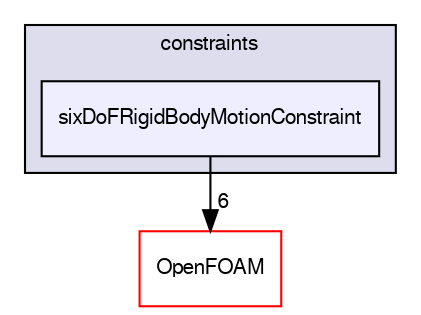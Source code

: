 digraph "src/sixDoFRigidBodyMotion/sixDoFRigidBodyMotion/constraints/sixDoFRigidBodyMotionConstraint" {
  bgcolor=transparent;
  compound=true
  node [ fontsize="10", fontname="FreeSans"];
  edge [ labelfontsize="10", labelfontname="FreeSans"];
  subgraph clusterdir_a3fa1b3e93b4dbff76eabd3f1d052245 {
    graph [ bgcolor="#ddddee", pencolor="black", label="constraints" fontname="FreeSans", fontsize="10", URL="dir_a3fa1b3e93b4dbff76eabd3f1d052245.html"]
  dir_891fd279f962f2a32e570146a8fe449d [shape=box, label="sixDoFRigidBodyMotionConstraint", style="filled", fillcolor="#eeeeff", pencolor="black", URL="dir_891fd279f962f2a32e570146a8fe449d.html"];
  }
  dir_c5473ff19b20e6ec4dfe5c310b3778a8 [shape=box label="OpenFOAM" color="red" URL="dir_c5473ff19b20e6ec4dfe5c310b3778a8.html"];
  dir_891fd279f962f2a32e570146a8fe449d->dir_c5473ff19b20e6ec4dfe5c310b3778a8 [headlabel="6", labeldistance=1.5 headhref="dir_002508_001732.html"];
}
